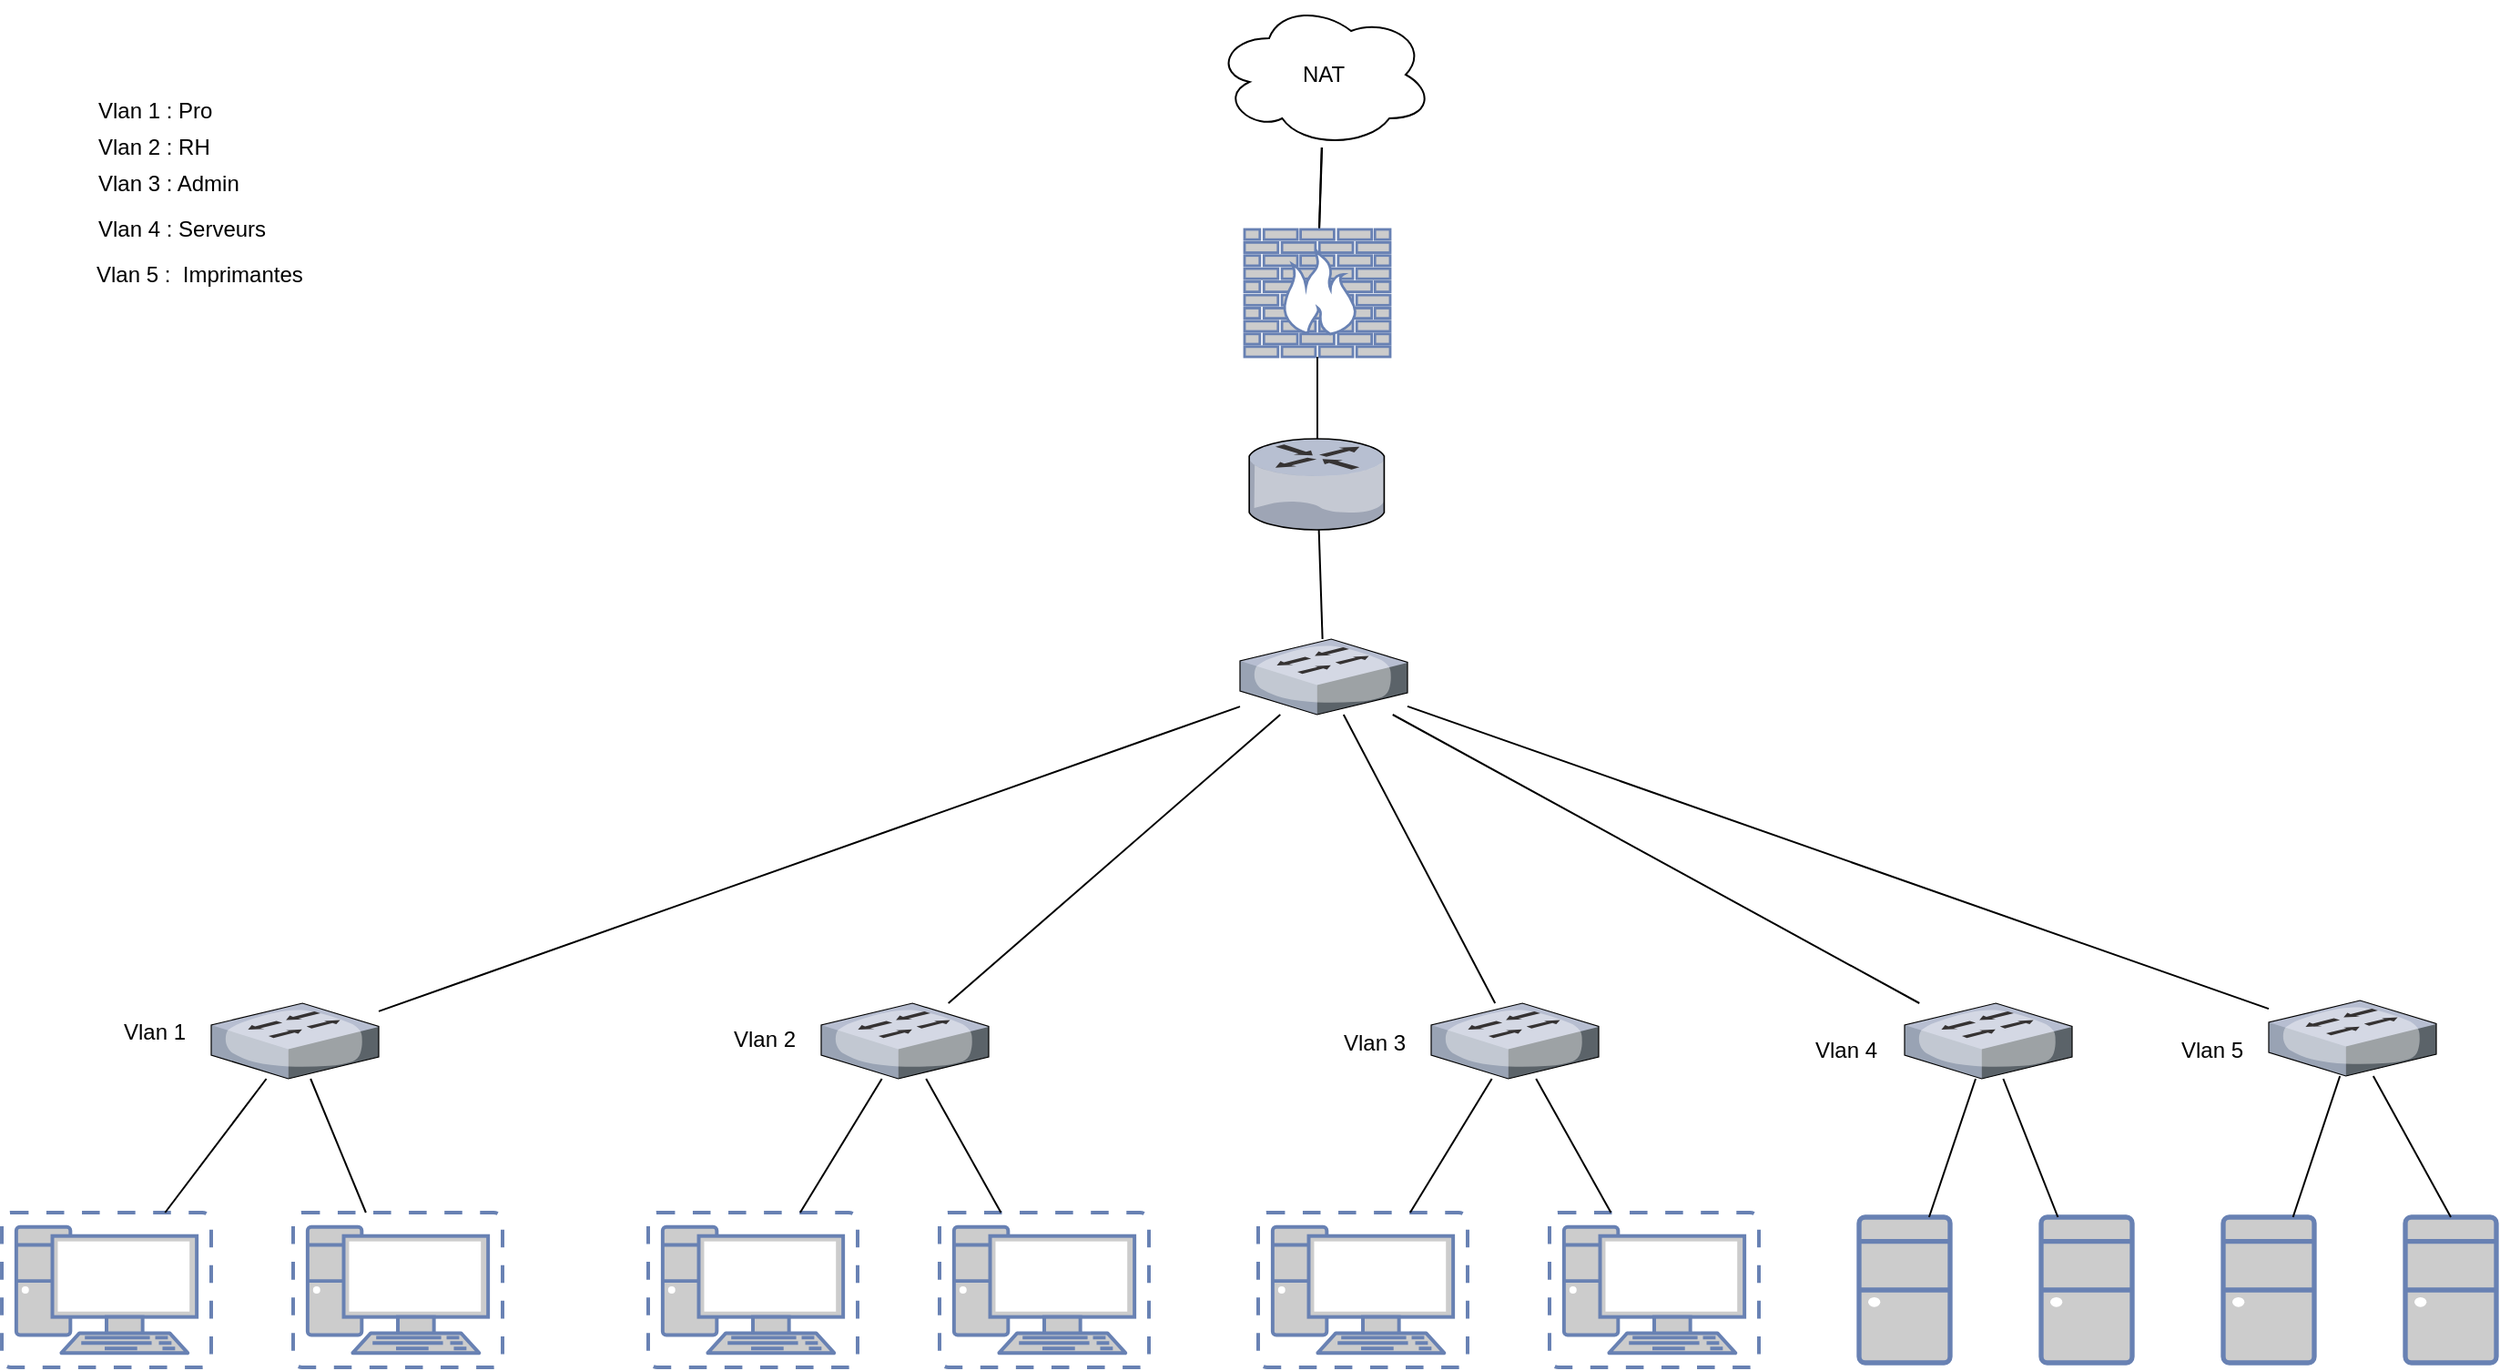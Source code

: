 <mxfile version="10.6.2" type="github"><diagram id="qD7XlhS0x1IT_AVK97N5" name="Page-1"><mxGraphModel dx="2225" dy="2006" grid="1" gridSize="10" guides="1" tooltips="1" connect="1" arrows="1" fold="1" page="1" pageScale="1" pageWidth="827" pageHeight="1169" math="0" shadow="0"><root><mxCell id="0"/><mxCell id="1" parent="0"/><mxCell id="PNBfaoC__p7dPMMD5yDo-1" value="" style="fontColor=#0066CC;verticalAlign=top;verticalLabelPosition=bottom;labelPosition=center;align=center;html=1;outlineConnect=0;fillColor=#CCCCCC;strokeColor=#6881B3;gradientColor=none;gradientDirection=north;strokeWidth=2;shape=mxgraph.networks.virtual_pc;" parent="1" vertex="1"><mxGeometry x="-170" y="635" width="115" height="85" as="geometry"/></mxCell><mxCell id="PNBfaoC__p7dPMMD5yDo-2" value="" style="fontColor=#0066CC;verticalAlign=top;verticalLabelPosition=bottom;labelPosition=center;align=center;html=1;outlineConnect=0;fillColor=#CCCCCC;strokeColor=#6881B3;gradientColor=none;gradientDirection=north;strokeWidth=2;shape=mxgraph.networks.virtual_pc;" parent="1" vertex="1"><mxGeometry x="-10" y="635" width="115" height="85" as="geometry"/></mxCell><mxCell id="PNBfaoC__p7dPMMD5yDo-4" value="" style="fontColor=#0066CC;verticalAlign=top;verticalLabelPosition=bottom;labelPosition=center;align=center;html=1;outlineConnect=0;fillColor=#CCCCCC;strokeColor=#6881B3;gradientColor=none;gradientDirection=north;strokeWidth=2;shape=mxgraph.networks.virtual_pc;" parent="1" vertex="1"><mxGeometry x="185" y="635" width="115" height="85" as="geometry"/></mxCell><mxCell id="PNBfaoC__p7dPMMD5yDo-5" value="" style="fontColor=#0066CC;verticalAlign=top;verticalLabelPosition=bottom;labelPosition=center;align=center;html=1;outlineConnect=0;fillColor=#CCCCCC;strokeColor=#6881B3;gradientColor=none;gradientDirection=north;strokeWidth=2;shape=mxgraph.networks.virtual_pc;" parent="1" vertex="1"><mxGeometry x="345" y="635" width="115" height="85" as="geometry"/></mxCell><mxCell id="PNBfaoC__p7dPMMD5yDo-6" value="" style="fontColor=#0066CC;verticalAlign=top;verticalLabelPosition=bottom;labelPosition=center;align=center;html=1;outlineConnect=0;fillColor=#CCCCCC;strokeColor=#6881B3;gradientColor=none;gradientDirection=north;strokeWidth=2;shape=mxgraph.networks.virtual_pc;" parent="1" vertex="1"><mxGeometry x="520" y="635" width="115" height="85" as="geometry"/></mxCell><mxCell id="PNBfaoC__p7dPMMD5yDo-7" value="" style="fontColor=#0066CC;verticalAlign=top;verticalLabelPosition=bottom;labelPosition=center;align=center;html=1;outlineConnect=0;fillColor=#CCCCCC;strokeColor=#6881B3;gradientColor=none;gradientDirection=north;strokeWidth=2;shape=mxgraph.networks.virtual_pc;" parent="1" vertex="1"><mxGeometry x="680" y="635" width="115" height="85" as="geometry"/></mxCell><mxCell id="PNBfaoC__p7dPMMD5yDo-8" value="" style="fontColor=#0066CC;verticalAlign=top;verticalLabelPosition=bottom;labelPosition=center;align=center;html=1;outlineConnect=0;fillColor=#CCCCCC;strokeColor=#6881B3;gradientColor=none;gradientDirection=north;strokeWidth=2;shape=mxgraph.networks.desktop_pc;" parent="1" vertex="1"><mxGeometry x="850" y="637.5" width="50" height="80" as="geometry"/></mxCell><mxCell id="PNBfaoC__p7dPMMD5yDo-9" value="" style="fontColor=#0066CC;verticalAlign=top;verticalLabelPosition=bottom;labelPosition=center;align=center;html=1;outlineConnect=0;fillColor=#CCCCCC;strokeColor=#6881B3;gradientColor=none;gradientDirection=north;strokeWidth=2;shape=mxgraph.networks.desktop_pc;" parent="1" vertex="1"><mxGeometry x="950" y="637.5" width="50" height="80" as="geometry"/></mxCell><mxCell id="PNBfaoC__p7dPMMD5yDo-10" value="" style="fontColor=#0066CC;verticalAlign=top;verticalLabelPosition=bottom;labelPosition=center;align=center;html=1;outlineConnect=0;fillColor=#CCCCCC;strokeColor=#6881B3;gradientColor=none;gradientDirection=north;strokeWidth=2;shape=mxgraph.networks.desktop_pc;" parent="1" vertex="1"><mxGeometry x="1050" y="637.5" width="50" height="80" as="geometry"/></mxCell><mxCell id="PNBfaoC__p7dPMMD5yDo-11" value="" style="fontColor=#0066CC;verticalAlign=top;verticalLabelPosition=bottom;labelPosition=center;align=center;html=1;outlineConnect=0;fillColor=#CCCCCC;strokeColor=#6881B3;gradientColor=none;gradientDirection=north;strokeWidth=2;shape=mxgraph.networks.desktop_pc;" parent="1" vertex="1"><mxGeometry x="1150" y="637.5" width="50" height="80" as="geometry"/></mxCell><mxCell id="PNBfaoC__p7dPMMD5yDo-12" value="" style="verticalLabelPosition=bottom;aspect=fixed;html=1;verticalAlign=top;strokeColor=none;align=center;outlineConnect=0;shape=mxgraph.citrix.switch;" parent="1" vertex="1"><mxGeometry x="-55" y="520" width="92" height="41.5" as="geometry"/></mxCell><mxCell id="PNBfaoC__p7dPMMD5yDo-14" value="" style="verticalLabelPosition=bottom;aspect=fixed;html=1;verticalAlign=top;strokeColor=none;align=center;outlineConnect=0;shape=mxgraph.citrix.switch;" parent="1" vertex="1"><mxGeometry x="280" y="520" width="92" height="41.5" as="geometry"/></mxCell><mxCell id="PNBfaoC__p7dPMMD5yDo-15" value="" style="verticalLabelPosition=bottom;aspect=fixed;html=1;verticalAlign=top;strokeColor=none;align=center;outlineConnect=0;shape=mxgraph.citrix.switch;" parent="1" vertex="1"><mxGeometry x="615" y="520" width="92" height="41.5" as="geometry"/></mxCell><mxCell id="PNBfaoC__p7dPMMD5yDo-16" value="" style="verticalLabelPosition=bottom;aspect=fixed;html=1;verticalAlign=top;strokeColor=none;align=center;outlineConnect=0;shape=mxgraph.citrix.switch;" parent="1" vertex="1"><mxGeometry x="875" y="520" width="92" height="41.5" as="geometry"/></mxCell><mxCell id="PNBfaoC__p7dPMMD5yDo-17" value="" style="verticalLabelPosition=bottom;aspect=fixed;html=1;verticalAlign=top;strokeColor=none;align=center;outlineConnect=0;shape=mxgraph.citrix.switch;" parent="1" vertex="1"><mxGeometry x="1075" y="518.5" width="92" height="41.5" as="geometry"/></mxCell><mxCell id="PNBfaoC__p7dPMMD5yDo-19" value="" style="verticalLabelPosition=bottom;aspect=fixed;html=1;verticalAlign=top;strokeColor=none;align=center;outlineConnect=0;shape=mxgraph.citrix.switch;" parent="1" vertex="1"><mxGeometry x="510" y="320" width="92" height="41.5" as="geometry"/></mxCell><mxCell id="PNBfaoC__p7dPMMD5yDo-21" value="" style="verticalLabelPosition=bottom;aspect=fixed;html=1;verticalAlign=top;strokeColor=none;align=center;outlineConnect=0;shape=mxgraph.citrix.router;" parent="1" vertex="1"><mxGeometry x="515" y="210" width="75" height="50" as="geometry"/></mxCell><mxCell id="PNBfaoC__p7dPMMD5yDo-24" value="NAT" style="ellipse;shape=cloud;whiteSpace=wrap;html=1;" parent="1" vertex="1"><mxGeometry x="496" y="-30" width="120" height="80" as="geometry"/></mxCell><mxCell id="PNBfaoC__p7dPMMD5yDo-25" value="" style="endArrow=none;html=1;" parent="1" source="PNBfaoC__p7dPMMD5yDo-12" target="PNBfaoC__p7dPMMD5yDo-1" edge="1"><mxGeometry width="50" height="50" relative="1" as="geometry"><mxPoint x="-170" y="790" as="sourcePoint"/><mxPoint x="-120" y="740" as="targetPoint"/></mxGeometry></mxCell><mxCell id="PNBfaoC__p7dPMMD5yDo-26" value="" style="endArrow=none;html=1;" parent="1" source="PNBfaoC__p7dPMMD5yDo-12" target="PNBfaoC__p7dPMMD5yDo-2" edge="1"><mxGeometry width="50" height="50" relative="1" as="geometry"><mxPoint x="-14.705" y="571.5" as="sourcePoint"/><mxPoint x="-70.334" y="645" as="targetPoint"/></mxGeometry></mxCell><mxCell id="PNBfaoC__p7dPMMD5yDo-27" value="" style="endArrow=none;html=1;" parent="1" source="PNBfaoC__p7dPMMD5yDo-14" target="PNBfaoC__p7dPMMD5yDo-4" edge="1"><mxGeometry width="50" height="50" relative="1" as="geometry"><mxPoint x="-4.705" y="581.5" as="sourcePoint"/><mxPoint x="-60.334" y="655" as="targetPoint"/></mxGeometry></mxCell><mxCell id="PNBfaoC__p7dPMMD5yDo-28" value="" style="endArrow=none;html=1;" parent="1" source="PNBfaoC__p7dPMMD5yDo-14" target="PNBfaoC__p7dPMMD5yDo-5" edge="1"><mxGeometry width="50" height="50" relative="1" as="geometry"><mxPoint x="323.33" y="571.5" as="sourcePoint"/><mxPoint x="278.451" y="645" as="targetPoint"/></mxGeometry></mxCell><mxCell id="PNBfaoC__p7dPMMD5yDo-29" value="" style="endArrow=none;html=1;" parent="1" source="PNBfaoC__p7dPMMD5yDo-15" target="PNBfaoC__p7dPMMD5yDo-6" edge="1"><mxGeometry width="50" height="50" relative="1" as="geometry"><mxPoint x="347.608" y="571.5" as="sourcePoint"/><mxPoint x="388.725" y="645" as="targetPoint"/></mxGeometry></mxCell><mxCell id="PNBfaoC__p7dPMMD5yDo-30" value="" style="endArrow=none;html=1;" parent="1" source="PNBfaoC__p7dPMMD5yDo-15" target="PNBfaoC__p7dPMMD5yDo-7" edge="1"><mxGeometry width="50" height="50" relative="1" as="geometry"><mxPoint x="658.33" y="571.5" as="sourcePoint"/><mxPoint x="613.451" y="645" as="targetPoint"/></mxGeometry></mxCell><mxCell id="PNBfaoC__p7dPMMD5yDo-31" value="" style="endArrow=none;html=1;" parent="1" source="PNBfaoC__p7dPMMD5yDo-16" target="PNBfaoC__p7dPMMD5yDo-8" edge="1"><mxGeometry width="50" height="50" relative="1" as="geometry"><mxPoint x="682.608" y="571.5" as="sourcePoint"/><mxPoint x="723.725" y="645" as="targetPoint"/></mxGeometry></mxCell><mxCell id="PNBfaoC__p7dPMMD5yDo-32" value="" style="endArrow=none;html=1;" parent="1" source="PNBfaoC__p7dPMMD5yDo-16" target="PNBfaoC__p7dPMMD5yDo-9" edge="1"><mxGeometry width="50" height="50" relative="1" as="geometry"><mxPoint x="924.02" y="571.5" as="sourcePoint"/><mxPoint x="898.455" y="647.5" as="targetPoint"/></mxGeometry></mxCell><mxCell id="PNBfaoC__p7dPMMD5yDo-33" value="" style="endArrow=none;html=1;" parent="1" source="PNBfaoC__p7dPMMD5yDo-17" target="PNBfaoC__p7dPMMD5yDo-10" edge="1"><mxGeometry width="50" height="50" relative="1" as="geometry"><mxPoint x="939.194" y="571.5" as="sourcePoint"/><mxPoint x="969.205" y="647.5" as="targetPoint"/></mxGeometry></mxCell><mxCell id="PNBfaoC__p7dPMMD5yDo-34" value="" style="endArrow=none;html=1;entryX=0.5;entryY=0;entryDx=0;entryDy=0;entryPerimeter=0;" parent="1" source="PNBfaoC__p7dPMMD5yDo-17" target="PNBfaoC__p7dPMMD5yDo-11" edge="1"><mxGeometry width="50" height="50" relative="1" as="geometry"><mxPoint x="1124.096" y="570" as="sourcePoint"/><mxPoint x="1098.309" y="647.5" as="targetPoint"/></mxGeometry></mxCell><mxCell id="PNBfaoC__p7dPMMD5yDo-35" value="" style="endArrow=none;html=1;" parent="1" source="PNBfaoC__p7dPMMD5yDo-19" target="PNBfaoC__p7dPMMD5yDo-17" edge="1"><mxGeometry width="50" height="50" relative="1" as="geometry"><mxPoint x="1134.096" y="580" as="sourcePoint"/><mxPoint x="1108.309" y="657.5" as="targetPoint"/></mxGeometry></mxCell><mxCell id="PNBfaoC__p7dPMMD5yDo-36" value="" style="endArrow=none;html=1;" parent="1" source="PNBfaoC__p7dPMMD5yDo-19" target="PNBfaoC__p7dPMMD5yDo-16" edge="1"><mxGeometry width="50" height="50" relative="1" as="geometry"><mxPoint x="845.145" y="401.5" as="sourcePoint"/><mxPoint x="1090.855" y="528.5" as="targetPoint"/></mxGeometry></mxCell><mxCell id="PNBfaoC__p7dPMMD5yDo-37" value="" style="endArrow=none;html=1;" parent="1" source="PNBfaoC__p7dPMMD5yDo-19" target="PNBfaoC__p7dPMMD5yDo-15" edge="1"><mxGeometry width="50" height="50" relative="1" as="geometry"><mxPoint x="820.379" y="401.5" as="sourcePoint"/><mxPoint x="915.621" y="530" as="targetPoint"/></mxGeometry></mxCell><mxCell id="PNBfaoC__p7dPMMD5yDo-43" value="" style="endArrow=none;html=1;" parent="1" source="PNBfaoC__p7dPMMD5yDo-19" target="PNBfaoC__p7dPMMD5yDo-14" edge="1"><mxGeometry width="50" height="50" relative="1" as="geometry"><mxPoint x="788.644" y="401.5" as="sourcePoint"/><mxPoint x="687.356" y="530" as="targetPoint"/></mxGeometry></mxCell><mxCell id="PNBfaoC__p7dPMMD5yDo-44" value="" style="endArrow=none;html=1;" parent="1" source="PNBfaoC__p7dPMMD5yDo-19" target="PNBfaoC__p7dPMMD5yDo-12" edge="1"><mxGeometry width="50" height="50" relative="1" as="geometry"><mxPoint x="759" y="397.424" as="sourcePoint"/><mxPoint x="382" y="534.076" as="targetPoint"/></mxGeometry></mxCell><mxCell id="PNBfaoC__p7dPMMD5yDo-50" value="" style="endArrow=none;html=1;" parent="1" source="PNBfaoC__p7dPMMD5yDo-21" target="PNBfaoC__p7dPMMD5yDo-19" edge="1"><mxGeometry width="50" height="50" relative="1" as="geometry"><mxPoint x="384" y="292.831" as="sourcePoint"/><mxPoint x="759" y="371.144" as="targetPoint"/></mxGeometry></mxCell><mxCell id="PNBfaoC__p7dPMMD5yDo-51" value="" style="endArrow=none;html=1;" parent="1" source="PNBfaoC__p7dPMMD5yDo-59" target="PNBfaoC__p7dPMMD5yDo-24" edge="1"><mxGeometry width="50" height="50" relative="1" as="geometry"><mxPoint x="799" y="270" as="sourcePoint"/><mxPoint x="788.944" y="165" as="targetPoint"/></mxGeometry></mxCell><mxCell id="PNBfaoC__p7dPMMD5yDo-60" value="" style="endArrow=none;html=1;" parent="1" source="PNBfaoC__p7dPMMD5yDo-24" target="PNBfaoC__p7dPMMD5yDo-59" edge="1"><mxGeometry width="50" height="50" relative="1" as="geometry"><mxPoint x="589.79" y="-10.061" as="sourcePoint"/><mxPoint x="756.236" y="115" as="targetPoint"/></mxGeometry></mxCell><mxCell id="-4-G9RGhygFFvS0Ldz2X-2" value="Vlan 1" style="text;html=1;resizable=0;points=[];autosize=1;align=left;verticalAlign=top;spacingTop=-4;" vertex="1" parent="1"><mxGeometry x="-105" y="526" width="50" height="20" as="geometry"/></mxCell><mxCell id="-4-G9RGhygFFvS0Ldz2X-3" value="Vlan 2&lt;br&gt;&lt;br&gt;" style="text;html=1;resizable=0;points=[];autosize=1;align=left;verticalAlign=top;spacingTop=-4;" vertex="1" parent="1"><mxGeometry x="230" y="529.5" width="50" height="30" as="geometry"/></mxCell><mxCell id="-4-G9RGhygFFvS0Ldz2X-4" value="Vlan 3&lt;br&gt;" style="text;html=1;resizable=0;points=[];autosize=1;align=left;verticalAlign=top;spacingTop=-4;" vertex="1" parent="1"><mxGeometry x="565" y="531.5" width="50" height="20" as="geometry"/></mxCell><mxCell id="-4-G9RGhygFFvS0Ldz2X-5" value="Vlan 4&lt;br&gt;" style="text;html=1;resizable=0;points=[];autosize=1;align=left;verticalAlign=top;spacingTop=-4;" vertex="1" parent="1"><mxGeometry x="824" y="536" width="50" height="20" as="geometry"/></mxCell><mxCell id="-4-G9RGhygFFvS0Ldz2X-6" value="Vlan 5&lt;br&gt;" style="text;html=1;resizable=0;points=[];autosize=1;align=left;verticalAlign=top;spacingTop=-4;" vertex="1" parent="1"><mxGeometry x="1025" y="536" width="50" height="20" as="geometry"/></mxCell><mxCell id="-4-G9RGhygFFvS0Ldz2X-7" value="Vlan 1 : Pro&lt;br&gt;&lt;br&gt;" style="text;html=1;resizable=0;points=[];autosize=1;align=left;verticalAlign=top;spacingTop=-4;" vertex="1" parent="1"><mxGeometry x="-119" y="20" width="80" height="30" as="geometry"/></mxCell><mxCell id="-4-G9RGhygFFvS0Ldz2X-8" value="Vlan 2 : RH&lt;br&gt;&lt;br&gt;" style="text;html=1;resizable=0;points=[];autosize=1;align=left;verticalAlign=top;spacingTop=-4;" vertex="1" parent="1"><mxGeometry x="-119" y="40" width="80" height="30" as="geometry"/></mxCell><mxCell id="-4-G9RGhygFFvS0Ldz2X-9" value="Vlan 3 : Admin&lt;br&gt;&lt;br&gt;" style="text;html=1;resizable=0;points=[];autosize=1;align=left;verticalAlign=top;spacingTop=-4;" vertex="1" parent="1"><mxGeometry x="-119" y="60" width="90" height="30" as="geometry"/></mxCell><mxCell id="-4-G9RGhygFFvS0Ldz2X-10" value="Vlan 4 : Serveurs&lt;br&gt;&lt;br&gt;" style="text;html=1;resizable=0;points=[];autosize=1;align=left;verticalAlign=top;spacingTop=-4;" vertex="1" parent="1"><mxGeometry x="-119" y="85" width="110" height="30" as="geometry"/></mxCell><mxCell id="-4-G9RGhygFFvS0Ldz2X-11" value="Vlan 5 :&amp;nbsp; Imprimantes&lt;br&gt;&lt;br&gt;" style="text;html=1;resizable=0;points=[];autosize=1;align=left;verticalAlign=top;spacingTop=-4;" vertex="1" parent="1"><mxGeometry x="-120" y="110" width="130" height="30" as="geometry"/></mxCell><mxCell id="PNBfaoC__p7dPMMD5yDo-59" value="" style="fontColor=#0066CC;verticalAlign=top;verticalLabelPosition=bottom;labelPosition=center;align=center;html=1;outlineConnect=0;fillColor=#CCCCCC;strokeColor=#6881B3;gradientColor=none;gradientDirection=north;strokeWidth=2;shape=mxgraph.networks.firewall;" parent="1" vertex="1"><mxGeometry x="512.5" y="95" width="80" height="70" as="geometry"/></mxCell><mxCell id="-4-G9RGhygFFvS0Ldz2X-18" value="" style="endArrow=none;html=1;" edge="1" parent="1" source="PNBfaoC__p7dPMMD5yDo-21" target="PNBfaoC__p7dPMMD5yDo-59"><mxGeometry width="50" height="50" relative="1" as="geometry"><mxPoint x="552.21" y="210" as="sourcePoint"/><mxPoint x="550.356" y="49.999" as="targetPoint"/></mxGeometry></mxCell></root></mxGraphModel></diagram></mxfile>